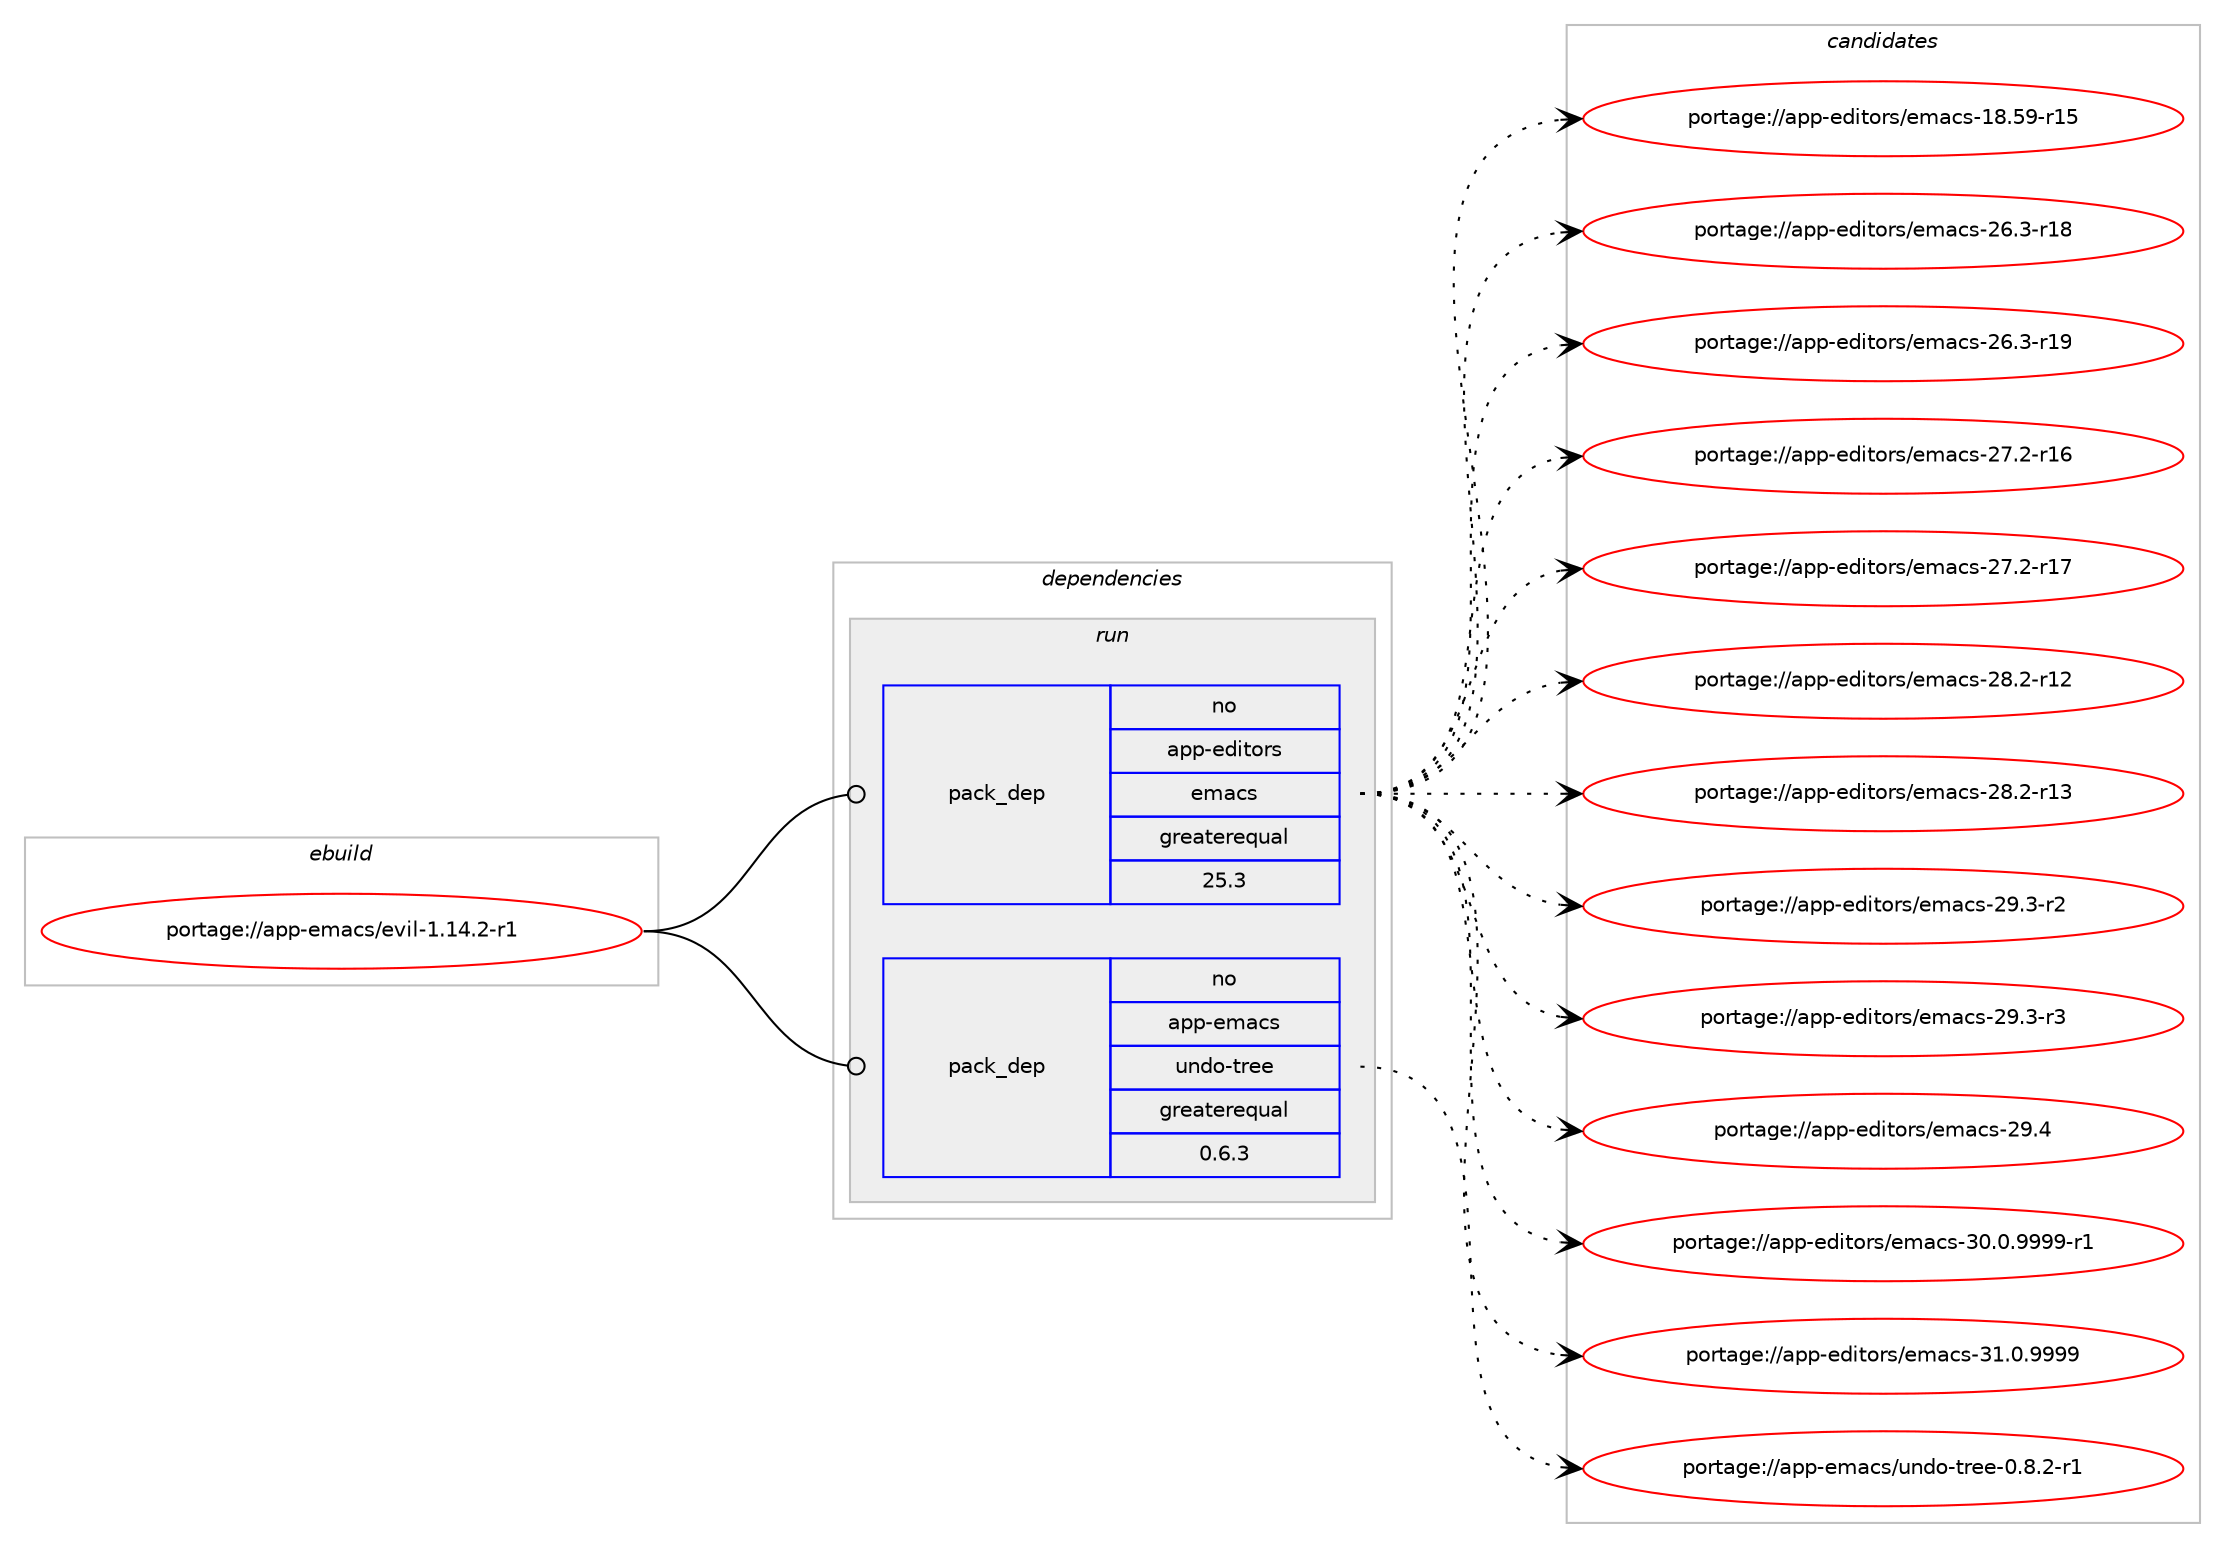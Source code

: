 digraph prolog {

# *************
# Graph options
# *************

newrank=true;
concentrate=true;
compound=true;
graph [rankdir=LR,fontname=Helvetica,fontsize=10,ranksep=1.5];#, ranksep=2.5, nodesep=0.2];
edge  [arrowhead=vee];
node  [fontname=Helvetica,fontsize=10];

# **********
# The ebuild
# **********

subgraph cluster_leftcol {
color=gray;
rank=same;
label=<<i>ebuild</i>>;
id [label="portage://app-emacs/evil-1.14.2-r1", color=red, width=4, href="../app-emacs/evil-1.14.2-r1.svg"];
}

# ****************
# The dependencies
# ****************

subgraph cluster_midcol {
color=gray;
label=<<i>dependencies</i>>;
subgraph cluster_compile {
fillcolor="#eeeeee";
style=filled;
label=<<i>compile</i>>;
}
subgraph cluster_compileandrun {
fillcolor="#eeeeee";
style=filled;
label=<<i>compile and run</i>>;
}
subgraph cluster_run {
fillcolor="#eeeeee";
style=filled;
label=<<i>run</i>>;
subgraph pack3677 {
dependency9865 [label=<<TABLE BORDER="0" CELLBORDER="1" CELLSPACING="0" CELLPADDING="4" WIDTH="220"><TR><TD ROWSPAN="6" CELLPADDING="30">pack_dep</TD></TR><TR><TD WIDTH="110">no</TD></TR><TR><TD>app-editors</TD></TR><TR><TD>emacs</TD></TR><TR><TD>greaterequal</TD></TR><TR><TD>25.3</TD></TR></TABLE>>, shape=none, color=blue];
}
id:e -> dependency9865:w [weight=20,style="solid",arrowhead="odot"];
subgraph pack3678 {
dependency9866 [label=<<TABLE BORDER="0" CELLBORDER="1" CELLSPACING="0" CELLPADDING="4" WIDTH="220"><TR><TD ROWSPAN="6" CELLPADDING="30">pack_dep</TD></TR><TR><TD WIDTH="110">no</TD></TR><TR><TD>app-emacs</TD></TR><TR><TD>undo-tree</TD></TR><TR><TD>greaterequal</TD></TR><TR><TD>0.6.3</TD></TR></TABLE>>, shape=none, color=blue];
}
id:e -> dependency9866:w [weight=20,style="solid",arrowhead="odot"];
}
}

# **************
# The candidates
# **************

subgraph cluster_choices {
rank=same;
color=gray;
label=<<i>candidates</i>>;

subgraph choice3677 {
color=black;
nodesep=1;
choice9711211245101100105116111114115471011099799115454956465357451144953 [label="portage://app-editors/emacs-18.59-r15", color=red, width=4,href="../app-editors/emacs-18.59-r15.svg"];
choice97112112451011001051161111141154710110997991154550544651451144956 [label="portage://app-editors/emacs-26.3-r18", color=red, width=4,href="../app-editors/emacs-26.3-r18.svg"];
choice97112112451011001051161111141154710110997991154550544651451144957 [label="portage://app-editors/emacs-26.3-r19", color=red, width=4,href="../app-editors/emacs-26.3-r19.svg"];
choice97112112451011001051161111141154710110997991154550554650451144954 [label="portage://app-editors/emacs-27.2-r16", color=red, width=4,href="../app-editors/emacs-27.2-r16.svg"];
choice97112112451011001051161111141154710110997991154550554650451144955 [label="portage://app-editors/emacs-27.2-r17", color=red, width=4,href="../app-editors/emacs-27.2-r17.svg"];
choice97112112451011001051161111141154710110997991154550564650451144950 [label="portage://app-editors/emacs-28.2-r12", color=red, width=4,href="../app-editors/emacs-28.2-r12.svg"];
choice97112112451011001051161111141154710110997991154550564650451144951 [label="portage://app-editors/emacs-28.2-r13", color=red, width=4,href="../app-editors/emacs-28.2-r13.svg"];
choice971121124510110010511611111411547101109979911545505746514511450 [label="portage://app-editors/emacs-29.3-r2", color=red, width=4,href="../app-editors/emacs-29.3-r2.svg"];
choice971121124510110010511611111411547101109979911545505746514511451 [label="portage://app-editors/emacs-29.3-r3", color=red, width=4,href="../app-editors/emacs-29.3-r3.svg"];
choice97112112451011001051161111141154710110997991154550574652 [label="portage://app-editors/emacs-29.4", color=red, width=4,href="../app-editors/emacs-29.4.svg"];
choice9711211245101100105116111114115471011099799115455148464846575757574511449 [label="portage://app-editors/emacs-30.0.9999-r1", color=red, width=4,href="../app-editors/emacs-30.0.9999-r1.svg"];
choice971121124510110010511611111411547101109979911545514946484657575757 [label="portage://app-editors/emacs-31.0.9999", color=red, width=4,href="../app-editors/emacs-31.0.9999.svg"];
dependency9865:e -> choice9711211245101100105116111114115471011099799115454956465357451144953:w [style=dotted,weight="100"];
dependency9865:e -> choice97112112451011001051161111141154710110997991154550544651451144956:w [style=dotted,weight="100"];
dependency9865:e -> choice97112112451011001051161111141154710110997991154550544651451144957:w [style=dotted,weight="100"];
dependency9865:e -> choice97112112451011001051161111141154710110997991154550554650451144954:w [style=dotted,weight="100"];
dependency9865:e -> choice97112112451011001051161111141154710110997991154550554650451144955:w [style=dotted,weight="100"];
dependency9865:e -> choice97112112451011001051161111141154710110997991154550564650451144950:w [style=dotted,weight="100"];
dependency9865:e -> choice97112112451011001051161111141154710110997991154550564650451144951:w [style=dotted,weight="100"];
dependency9865:e -> choice971121124510110010511611111411547101109979911545505746514511450:w [style=dotted,weight="100"];
dependency9865:e -> choice971121124510110010511611111411547101109979911545505746514511451:w [style=dotted,weight="100"];
dependency9865:e -> choice97112112451011001051161111141154710110997991154550574652:w [style=dotted,weight="100"];
dependency9865:e -> choice9711211245101100105116111114115471011099799115455148464846575757574511449:w [style=dotted,weight="100"];
dependency9865:e -> choice971121124510110010511611111411547101109979911545514946484657575757:w [style=dotted,weight="100"];
}
subgraph choice3678 {
color=black;
nodesep=1;
choice9711211245101109979911547117110100111451161141011014548465646504511449 [label="portage://app-emacs/undo-tree-0.8.2-r1", color=red, width=4,href="../app-emacs/undo-tree-0.8.2-r1.svg"];
dependency9866:e -> choice9711211245101109979911547117110100111451161141011014548465646504511449:w [style=dotted,weight="100"];
}
}

}

